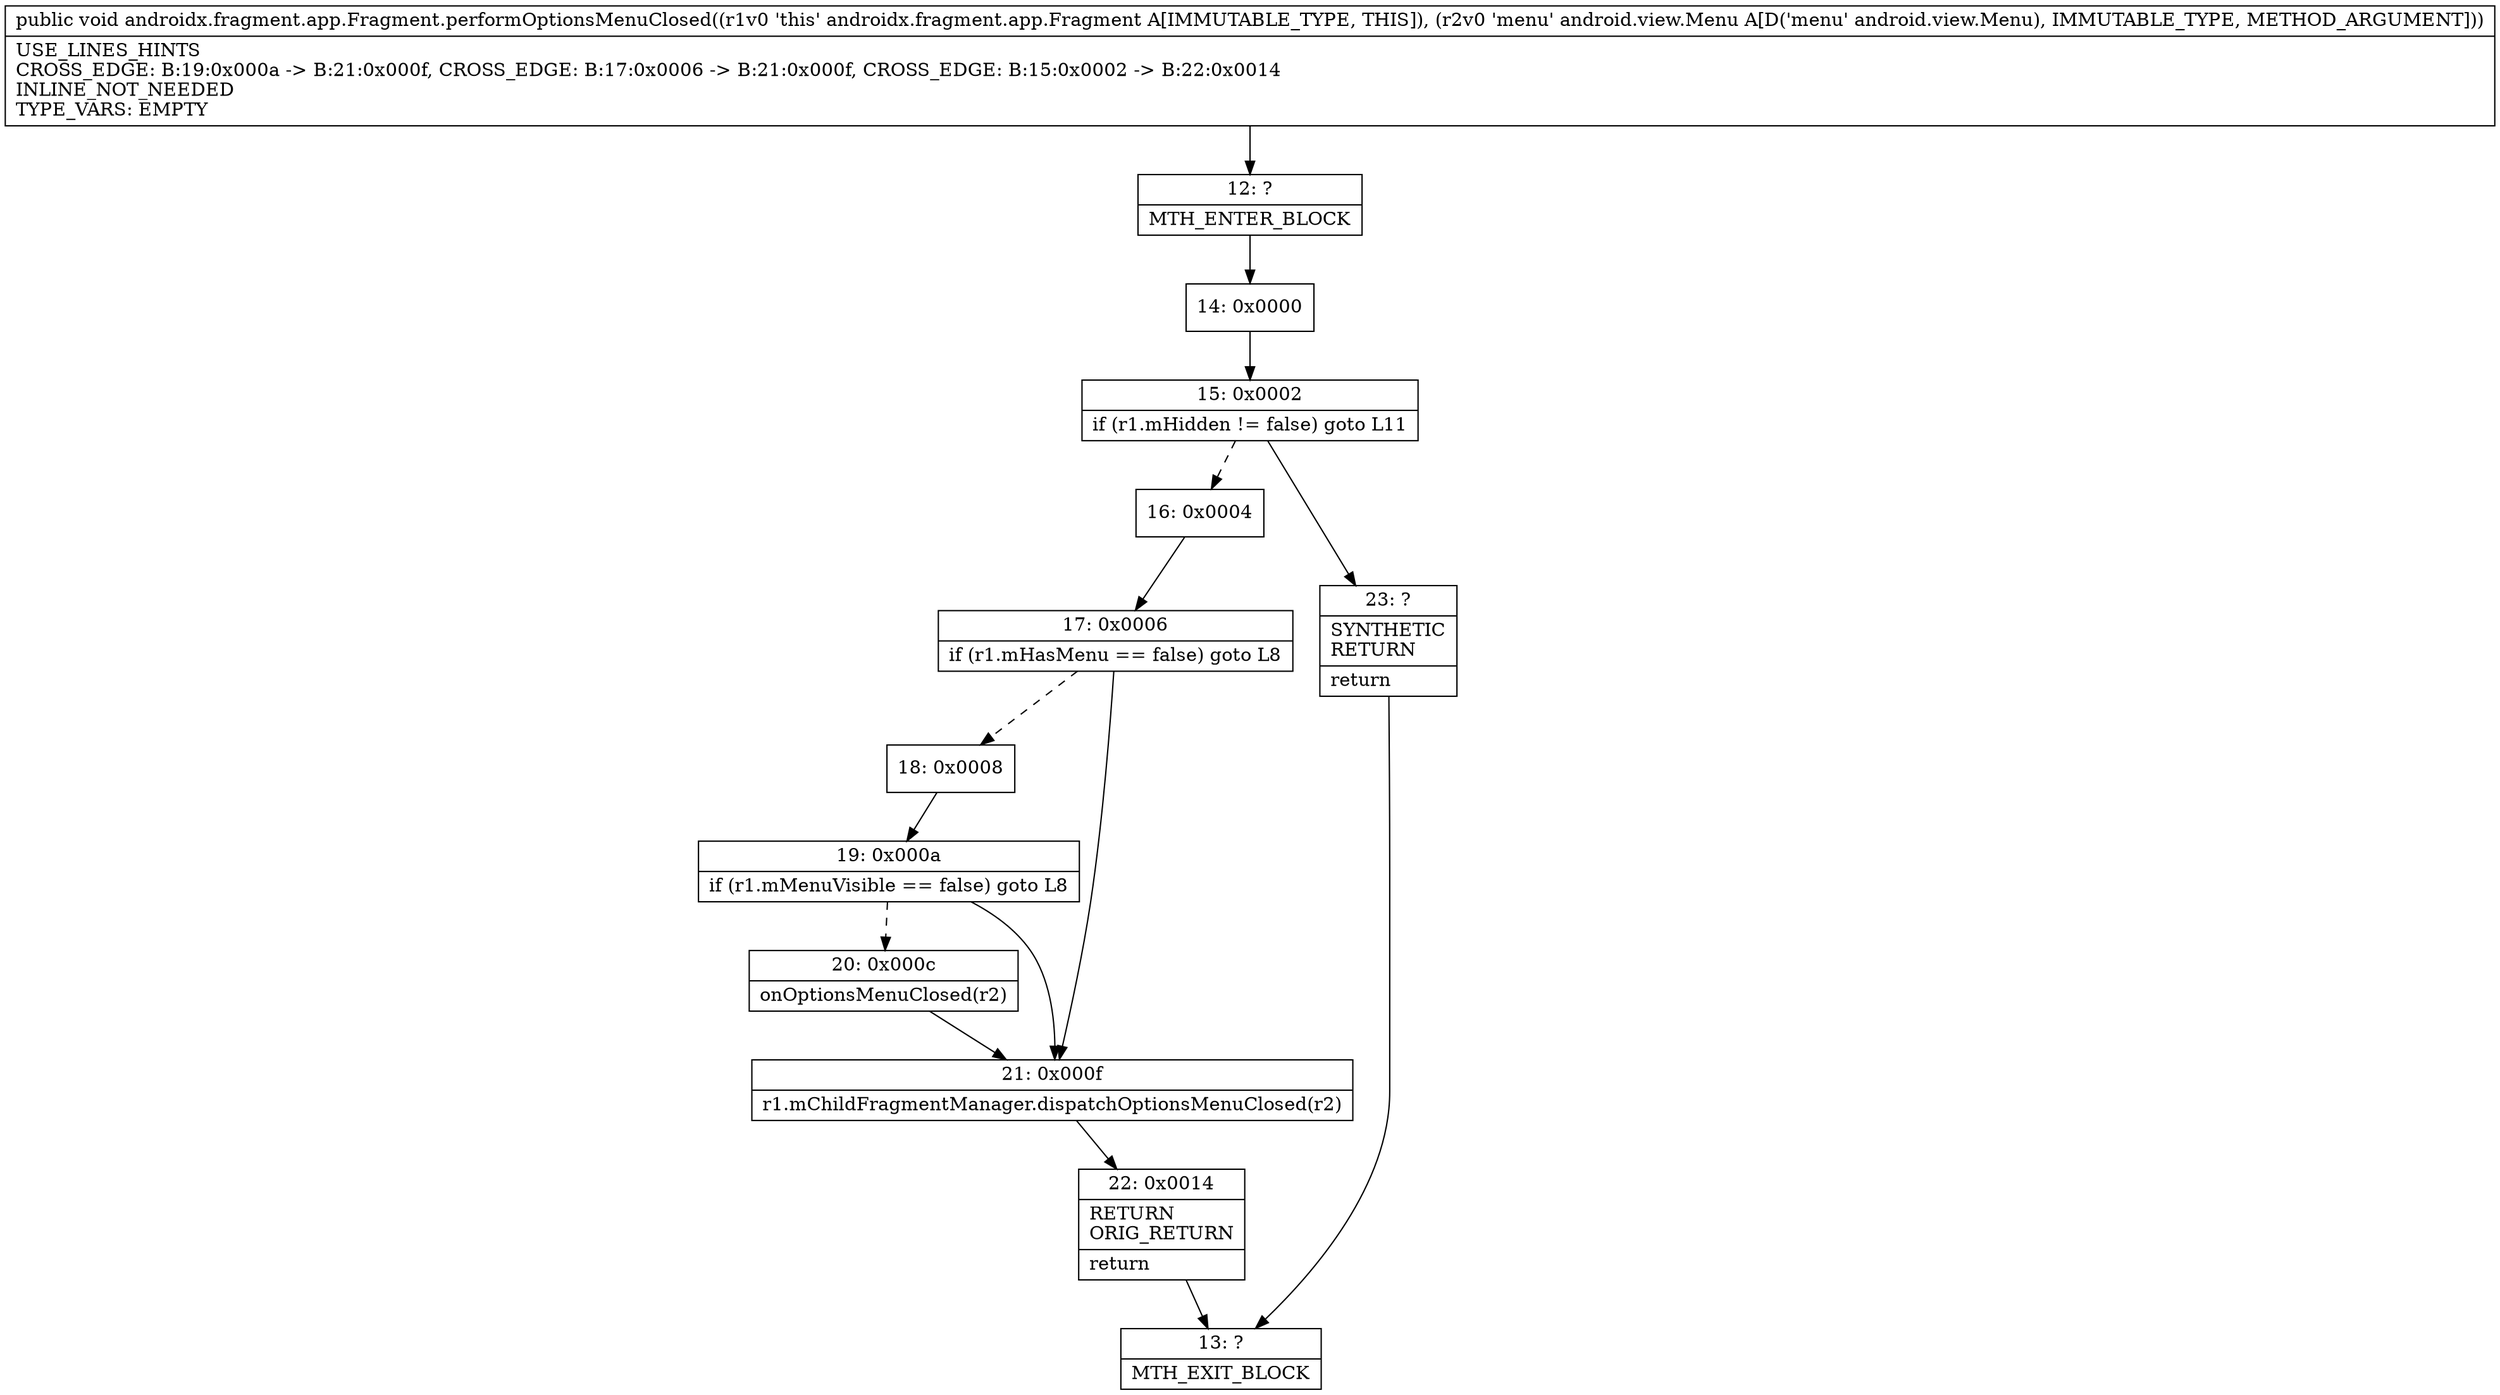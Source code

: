 digraph "CFG forandroidx.fragment.app.Fragment.performOptionsMenuClosed(Landroid\/view\/Menu;)V" {
Node_12 [shape=record,label="{12\:\ ?|MTH_ENTER_BLOCK\l}"];
Node_14 [shape=record,label="{14\:\ 0x0000}"];
Node_15 [shape=record,label="{15\:\ 0x0002|if (r1.mHidden != false) goto L11\l}"];
Node_16 [shape=record,label="{16\:\ 0x0004}"];
Node_17 [shape=record,label="{17\:\ 0x0006|if (r1.mHasMenu == false) goto L8\l}"];
Node_18 [shape=record,label="{18\:\ 0x0008}"];
Node_19 [shape=record,label="{19\:\ 0x000a|if (r1.mMenuVisible == false) goto L8\l}"];
Node_20 [shape=record,label="{20\:\ 0x000c|onOptionsMenuClosed(r2)\l}"];
Node_21 [shape=record,label="{21\:\ 0x000f|r1.mChildFragmentManager.dispatchOptionsMenuClosed(r2)\l}"];
Node_22 [shape=record,label="{22\:\ 0x0014|RETURN\lORIG_RETURN\l|return\l}"];
Node_13 [shape=record,label="{13\:\ ?|MTH_EXIT_BLOCK\l}"];
Node_23 [shape=record,label="{23\:\ ?|SYNTHETIC\lRETURN\l|return\l}"];
MethodNode[shape=record,label="{public void androidx.fragment.app.Fragment.performOptionsMenuClosed((r1v0 'this' androidx.fragment.app.Fragment A[IMMUTABLE_TYPE, THIS]), (r2v0 'menu' android.view.Menu A[D('menu' android.view.Menu), IMMUTABLE_TYPE, METHOD_ARGUMENT]))  | USE_LINES_HINTS\lCROSS_EDGE: B:19:0x000a \-\> B:21:0x000f, CROSS_EDGE: B:17:0x0006 \-\> B:21:0x000f, CROSS_EDGE: B:15:0x0002 \-\> B:22:0x0014\lINLINE_NOT_NEEDED\lTYPE_VARS: EMPTY\l}"];
MethodNode -> Node_12;Node_12 -> Node_14;
Node_14 -> Node_15;
Node_15 -> Node_16[style=dashed];
Node_15 -> Node_23;
Node_16 -> Node_17;
Node_17 -> Node_18[style=dashed];
Node_17 -> Node_21;
Node_18 -> Node_19;
Node_19 -> Node_20[style=dashed];
Node_19 -> Node_21;
Node_20 -> Node_21;
Node_21 -> Node_22;
Node_22 -> Node_13;
Node_23 -> Node_13;
}

